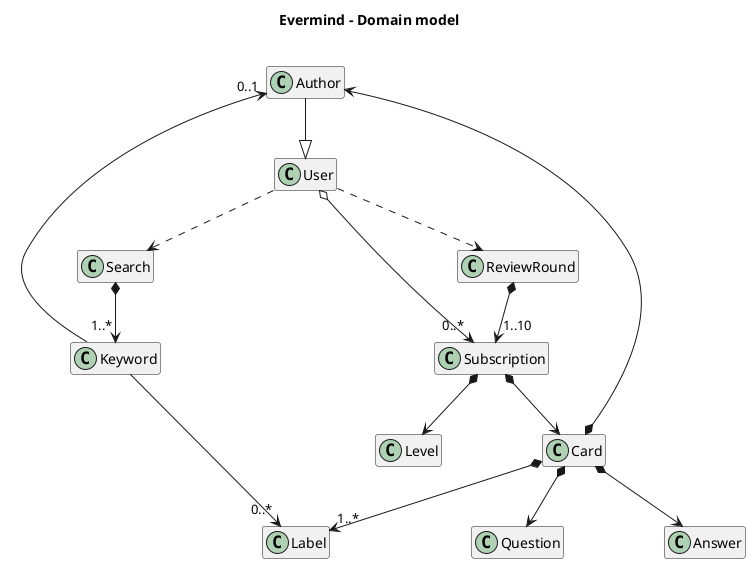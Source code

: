 @startuml

skinparam nodesep 100
hide methods
hide attributes
hide stereotypes

title Evermind - Domain model\n

class User
class Author
class Subscription
class Card
class Question
class Answer
class Label
class Search
class Keyword
class ReviewRound
class Level

User ..> Search
User o--> "0..*" Subscription
Author --|> User
Subscription *--> Card
User ..> ReviewRound
Subscription *--> Level
Card *--> "1..*" Label
Card *--> Author
Card *--> Question
Card *--> Answer
Search *--> "1..*" Keyword
Keyword -left-> "0..1" Author
Keyword --> "0..*" Label
ReviewRound *--> "1..10" Subscription


@enduml
